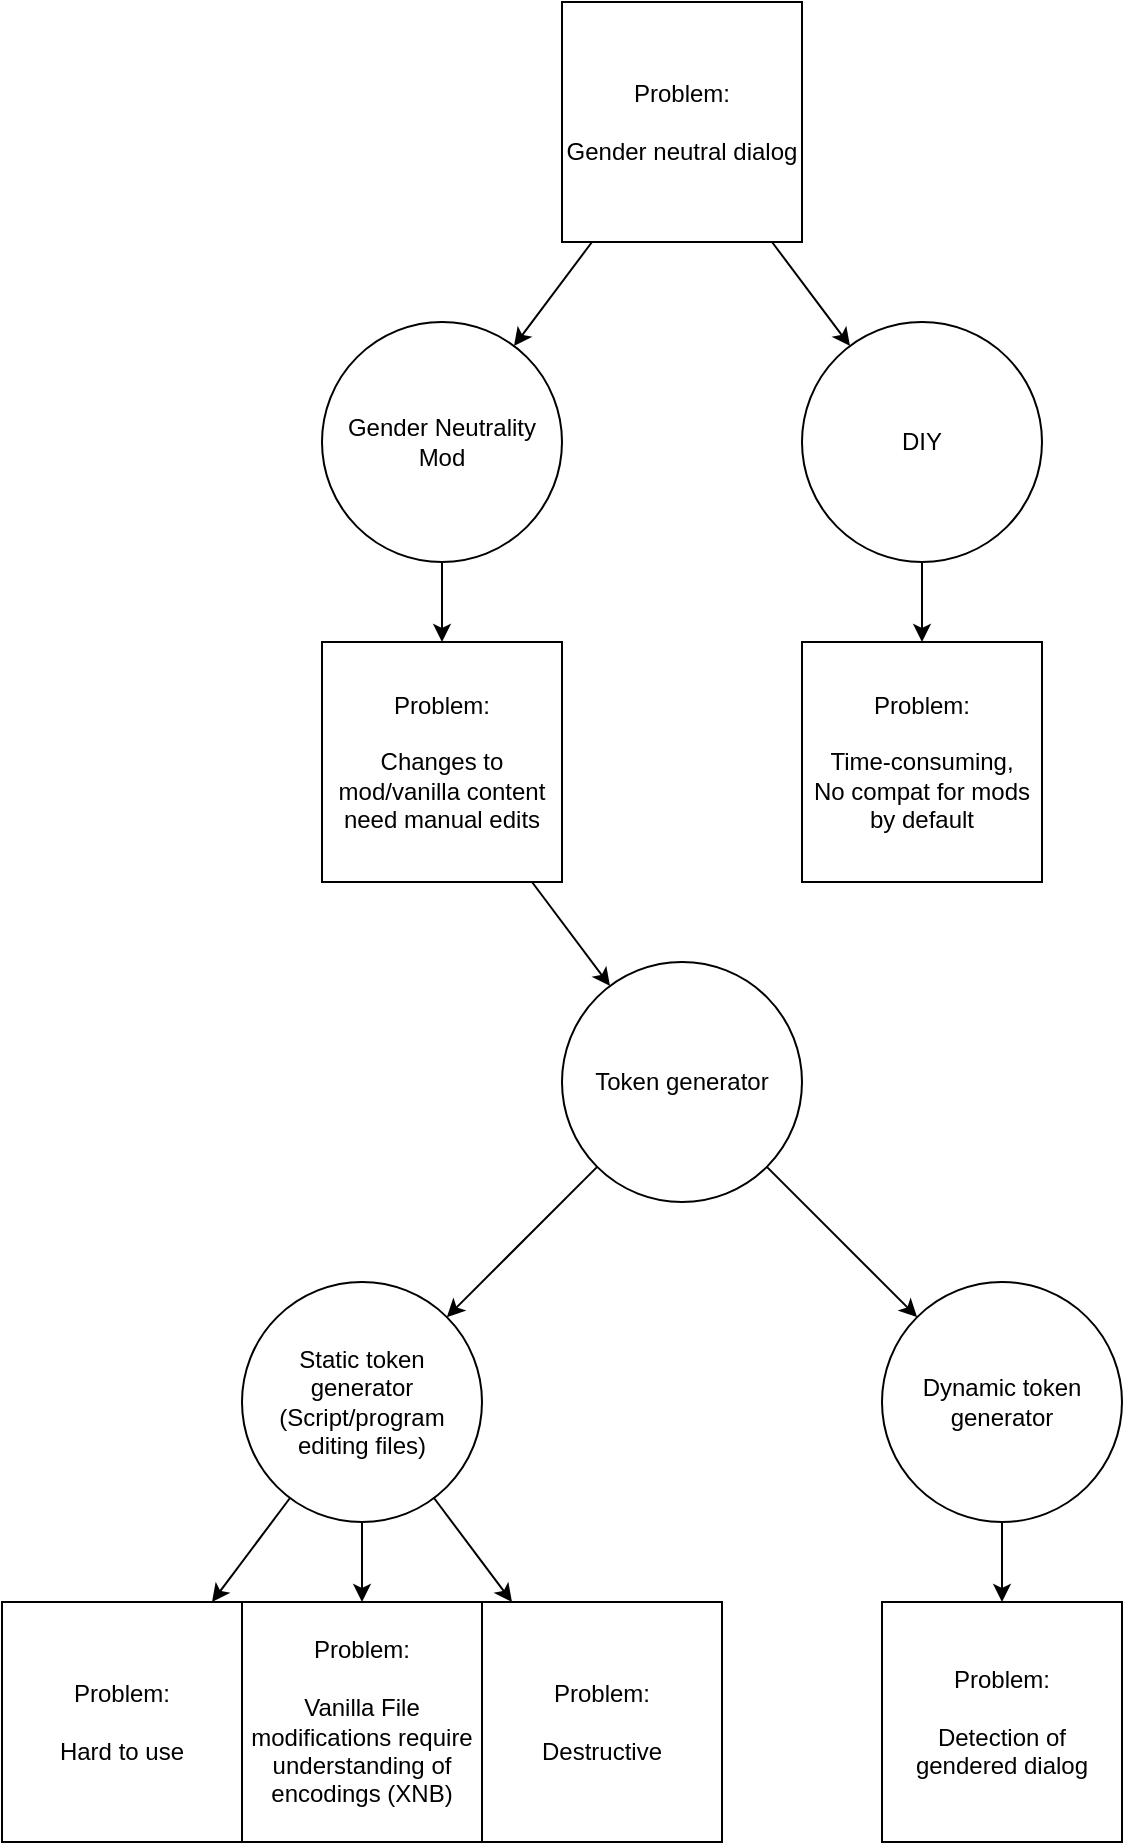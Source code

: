 <mxfile>
    <diagram id="Wwqa-QAfQukwgkpQ_E77" name="Page-1">
        <mxGraphModel dx="747" dy="551" grid="1" gridSize="10" guides="1" tooltips="1" connect="1" arrows="1" fold="1" page="1" pageScale="1" pageWidth="850" pageHeight="1100" math="0" shadow="0">
            <root>
                <mxCell id="0"/>
                <mxCell id="1" parent="0"/>
                <mxCell id="4" style="edgeStyle=none;html=1;" parent="1" source="2" target="6" edge="1">
                    <mxGeometry relative="1" as="geometry">
                        <mxPoint x="306.667" y="200" as="targetPoint"/>
                    </mxGeometry>
                </mxCell>
                <mxCell id="9" style="edgeStyle=none;html=1;" parent="1" source="2" target="8" edge="1">
                    <mxGeometry relative="1" as="geometry"/>
                </mxCell>
                <mxCell id="2" value="Problem:&lt;br&gt;&lt;br&gt;Gender neutral dialog" style="whiteSpace=wrap;html=1;aspect=fixed;" parent="1" vertex="1">
                    <mxGeometry x="360" width="120" height="120" as="geometry"/>
                </mxCell>
                <mxCell id="11" style="edgeStyle=none;html=1;" parent="1" source="6" target="10" edge="1">
                    <mxGeometry relative="1" as="geometry"/>
                </mxCell>
                <mxCell id="6" value="Gender Neutrality&lt;br&gt;Mod" style="ellipse;whiteSpace=wrap;html=1;" parent="1" vertex="1">
                    <mxGeometry x="240" y="160" width="120" height="120" as="geometry"/>
                </mxCell>
                <mxCell id="15" value="" style="edgeStyle=none;html=1;" parent="1" source="8" target="14" edge="1">
                    <mxGeometry relative="1" as="geometry"/>
                </mxCell>
                <mxCell id="8" value="DIY" style="ellipse;whiteSpace=wrap;html=1;" parent="1" vertex="1">
                    <mxGeometry x="480" y="160" width="120" height="120" as="geometry"/>
                </mxCell>
                <mxCell id="13" style="edgeStyle=none;html=1;" parent="1" source="10" target="12" edge="1">
                    <mxGeometry relative="1" as="geometry"/>
                </mxCell>
                <mxCell id="10" value="Problem:&lt;br&gt;&lt;br&gt;Changes to mod/vanilla content&lt;br&gt;need manual edits" style="whiteSpace=wrap;html=1;aspect=fixed;" parent="1" vertex="1">
                    <mxGeometry x="240" y="320" width="120" height="120" as="geometry"/>
                </mxCell>
                <mxCell id="18" style="edgeStyle=none;html=1;" parent="1" source="12" target="17" edge="1">
                    <mxGeometry relative="1" as="geometry"/>
                </mxCell>
                <mxCell id="19" style="edgeStyle=none;html=1;" parent="1" source="12" target="16" edge="1">
                    <mxGeometry relative="1" as="geometry"/>
                </mxCell>
                <mxCell id="12" value="Token generator" style="ellipse;whiteSpace=wrap;html=1;" parent="1" vertex="1">
                    <mxGeometry x="360" y="480" width="120" height="120" as="geometry"/>
                </mxCell>
                <mxCell id="14" value="Problem:&lt;br&gt;&lt;br&gt;Time-consuming,&lt;br&gt;No compat for mods by default" style="whiteSpace=wrap;html=1;aspect=fixed;" parent="1" vertex="1">
                    <mxGeometry x="480" y="320" width="120" height="120" as="geometry"/>
                </mxCell>
                <mxCell id="23" style="edgeStyle=none;html=1;" parent="1" source="16" target="22" edge="1">
                    <mxGeometry relative="1" as="geometry"/>
                </mxCell>
                <mxCell id="25" style="edgeStyle=none;html=1;" parent="1" source="16" target="20" edge="1">
                    <mxGeometry relative="1" as="geometry"/>
                </mxCell>
                <mxCell id="26" style="edgeStyle=none;html=1;" parent="1" source="16" target="21" edge="1">
                    <mxGeometry relative="1" as="geometry"/>
                </mxCell>
                <mxCell id="16" value="Static token&lt;br&gt;generator&lt;br&gt;(Script/program editing files)" style="ellipse;whiteSpace=wrap;html=1;" parent="1" vertex="1">
                    <mxGeometry x="200" y="640" width="120" height="120" as="geometry"/>
                </mxCell>
                <mxCell id="28" style="edgeStyle=none;html=1;" parent="1" source="17" target="27" edge="1">
                    <mxGeometry relative="1" as="geometry"/>
                </mxCell>
                <mxCell id="17" value="Dynamic token&lt;br&gt;generator" style="ellipse;whiteSpace=wrap;html=1;" parent="1" vertex="1">
                    <mxGeometry x="520" y="640" width="120" height="120" as="geometry"/>
                </mxCell>
                <mxCell id="20" value="Problem:&lt;br&gt;&lt;br&gt;Vanilla File modifications require understanding of encodings (XNB)" style="whiteSpace=wrap;html=1;aspect=fixed;" parent="1" vertex="1">
                    <mxGeometry x="200" y="800" width="120" height="120" as="geometry"/>
                </mxCell>
                <mxCell id="21" value="Problem:&lt;br&gt;&lt;br&gt;Hard to use" style="whiteSpace=wrap;html=1;aspect=fixed;" parent="1" vertex="1">
                    <mxGeometry x="80" y="800" width="120" height="120" as="geometry"/>
                </mxCell>
                <mxCell id="22" value="Problem:&lt;br&gt;&lt;br&gt;Destructive" style="whiteSpace=wrap;html=1;aspect=fixed;" parent="1" vertex="1">
                    <mxGeometry x="320" y="800" width="120" height="120" as="geometry"/>
                </mxCell>
                <mxCell id="27" value="Problem:&lt;br&gt;&lt;br&gt;Detection of gendered dialog" style="whiteSpace=wrap;html=1;aspect=fixed;" parent="1" vertex="1">
                    <mxGeometry x="520" y="800" width="120" height="120" as="geometry"/>
                </mxCell>
            </root>
        </mxGraphModel>
    </diagram>
</mxfile>